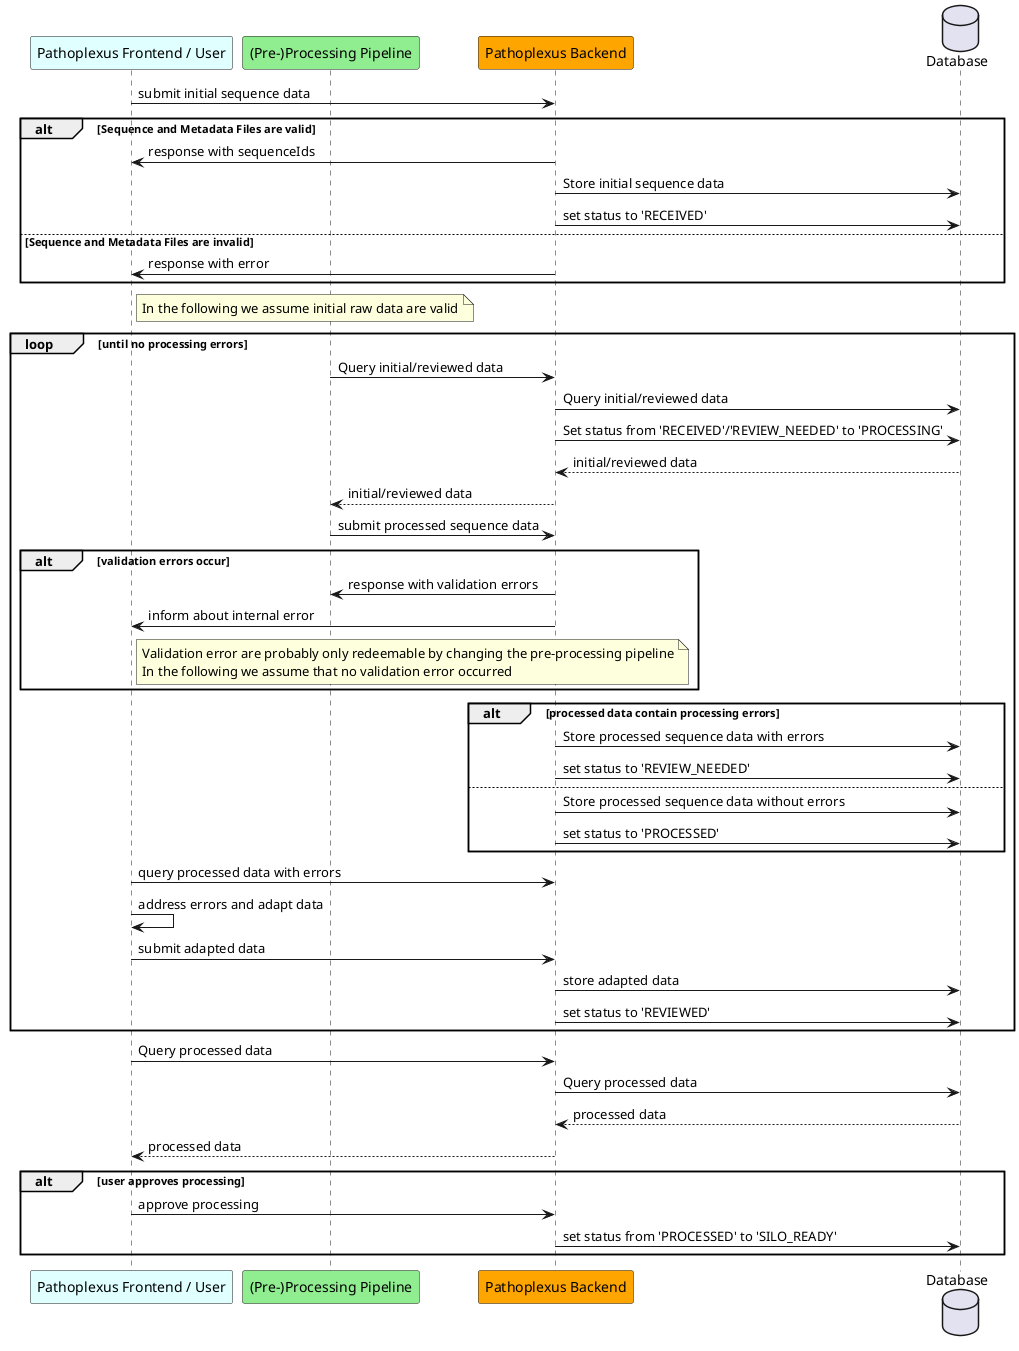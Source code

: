 @startuml
    participant "Pathoplexus Frontend / User" as frontend #LightCyan
    participant "(Pre-)Processing Pipeline" as processing #LightGreen
    participant "Pathoplexus Backend" as backend #Orange
    database "Database" as DB

    frontend -> backend: submit initial sequence data
    alt Sequence and Metadata Files are valid
        backend -> frontend: response with sequenceIds
        backend -> DB: Store initial sequence data
        backend -> DB: set status to 'RECEIVED'
    else Sequence and Metadata Files are invalid
        backend -> frontend: response with error
    end

   note right of frontend
      In the following we assume initial raw data are valid
   end note

    loop until no processing errors

        processing -> backend: Query initial/reviewed data
        backend -> DB: Query initial/reviewed data
        backend -> DB: Set status from 'RECEIVED'/'REVIEW_NEEDED' to 'PROCESSING'
        DB --> backend: initial/reviewed data
        backend --> processing: initial/reviewed data

        processing -> backend: submit processed sequence data
        alt validation errors occur
            backend -> processing: response with validation errors
            backend -> frontend: inform about internal error
             note right of frontend
                  Validation error are probably only redeemable by changing the pre-processing pipeline
                  In the following we assume that no validation error occurred
               end note
        end loop

        alt processed data contain processing errors
            backend -> DB: Store processed sequence data with errors
            backend -> DB: set status to 'REVIEW_NEEDED'
        else
            backend -> DB: Store processed sequence data without errors
            backend -> DB: set status to 'PROCESSED'
        end
         frontend -> backend: query processed data with errors
        frontend -> frontend: address errors and adapt data

        frontend -> backend: submit adapted data
        backend -> DB: store adapted data
        backend -> DB: set status to 'REVIEWED'
    end loop


    frontend -> backend: Query processed data
    backend -> DB: Query processed data
    DB --> backend: processed data
    backend --> frontend: processed data
    alt user approves processing
        frontend -> backend: approve processing
        backend -> DB: set status from 'PROCESSED' to 'SILO_READY'
    end
@enduml

